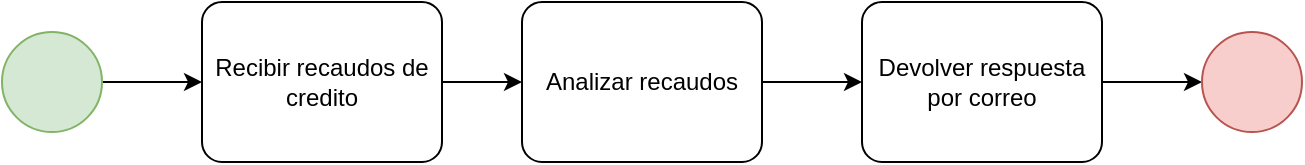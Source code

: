 <mxfile version="14.9.6" type="device"><diagram id="1Jr_-YcgD-ztdFsPZhMB" name="Página-1"><mxGraphModel dx="1113" dy="742" grid="1" gridSize="10" guides="1" tooltips="1" connect="1" arrows="1" fold="1" page="1" pageScale="1" pageWidth="827" pageHeight="1169" math="0" shadow="0"><root><mxCell id="0"/><mxCell id="1" parent="0"/><mxCell id="O_1rt5pnBnrBz1hMN3o--8" style="edgeStyle=orthogonalEdgeStyle;rounded=0;orthogonalLoop=1;jettySize=auto;html=1;" edge="1" parent="1" source="O_1rt5pnBnrBz1hMN3o--1" target="O_1rt5pnBnrBz1hMN3o--4"><mxGeometry relative="1" as="geometry"/></mxCell><mxCell id="O_1rt5pnBnrBz1hMN3o--1" value="" style="points=[[0.145,0.145,0],[0.5,0,0],[0.855,0.145,0],[1,0.5,0],[0.855,0.855,0],[0.5,1,0],[0.145,0.855,0],[0,0.5,0]];shape=mxgraph.bpmn.event;html=1;verticalLabelPosition=bottom;labelBackgroundColor=#ffffff;verticalAlign=top;align=center;perimeter=ellipsePerimeter;outlineConnect=0;aspect=fixed;outline=standard;symbol=general;fillColor=#d5e8d4;strokeColor=#82b366;" vertex="1" parent="1"><mxGeometry x="70" y="240" width="50" height="50" as="geometry"/></mxCell><mxCell id="O_1rt5pnBnrBz1hMN3o--9" style="edgeStyle=orthogonalEdgeStyle;rounded=0;orthogonalLoop=1;jettySize=auto;html=1;" edge="1" parent="1" source="O_1rt5pnBnrBz1hMN3o--4" target="O_1rt5pnBnrBz1hMN3o--5"><mxGeometry relative="1" as="geometry"/></mxCell><mxCell id="O_1rt5pnBnrBz1hMN3o--4" value="Recibir recaudos de credito" style="points=[[0.25,0,0],[0.5,0,0],[0.75,0,0],[1,0.25,0],[1,0.5,0],[1,0.75,0],[0.75,1,0],[0.5,1,0],[0.25,1,0],[0,0.75,0],[0,0.5,0],[0,0.25,0]];shape=mxgraph.bpmn.task;whiteSpace=wrap;rectStyle=rounded;size=10;taskMarker=abstract;" vertex="1" parent="1"><mxGeometry x="170" y="225" width="120" height="80" as="geometry"/></mxCell><mxCell id="O_1rt5pnBnrBz1hMN3o--10" style="edgeStyle=orthogonalEdgeStyle;rounded=0;orthogonalLoop=1;jettySize=auto;html=1;entryX=0;entryY=0.5;entryDx=0;entryDy=0;entryPerimeter=0;" edge="1" parent="1" source="O_1rt5pnBnrBz1hMN3o--5" target="O_1rt5pnBnrBz1hMN3o--6"><mxGeometry relative="1" as="geometry"/></mxCell><mxCell id="O_1rt5pnBnrBz1hMN3o--5" value="Analizar recaudos" style="points=[[0.25,0,0],[0.5,0,0],[0.75,0,0],[1,0.25,0],[1,0.5,0],[1,0.75,0],[0.75,1,0],[0.5,1,0],[0.25,1,0],[0,0.75,0],[0,0.5,0],[0,0.25,0]];shape=mxgraph.bpmn.task;whiteSpace=wrap;rectStyle=rounded;size=10;taskMarker=abstract;" vertex="1" parent="1"><mxGeometry x="330" y="225" width="120" height="80" as="geometry"/></mxCell><mxCell id="O_1rt5pnBnrBz1hMN3o--11" style="edgeStyle=orthogonalEdgeStyle;rounded=0;orthogonalLoop=1;jettySize=auto;html=1;exitX=1;exitY=0.5;exitDx=0;exitDy=0;exitPerimeter=0;" edge="1" parent="1" source="O_1rt5pnBnrBz1hMN3o--6" target="O_1rt5pnBnrBz1hMN3o--7"><mxGeometry relative="1" as="geometry"/></mxCell><mxCell id="O_1rt5pnBnrBz1hMN3o--6" value="Devolver respuesta por correo" style="points=[[0.25,0,0],[0.5,0,0],[0.75,0,0],[1,0.25,0],[1,0.5,0],[1,0.75,0],[0.75,1,0],[0.5,1,0],[0.25,1,0],[0,0.75,0],[0,0.5,0],[0,0.25,0]];shape=mxgraph.bpmn.task;whiteSpace=wrap;rectStyle=rounded;size=10;taskMarker=abstract;" vertex="1" parent="1"><mxGeometry x="500" y="225" width="120" height="80" as="geometry"/></mxCell><mxCell id="O_1rt5pnBnrBz1hMN3o--7" value="" style="points=[[0.145,0.145,0],[0.5,0,0],[0.855,0.145,0],[1,0.5,0],[0.855,0.855,0],[0.5,1,0],[0.145,0.855,0],[0,0.5,0]];shape=mxgraph.bpmn.event;html=1;verticalLabelPosition=bottom;labelBackgroundColor=#ffffff;verticalAlign=top;align=center;perimeter=ellipsePerimeter;outlineConnect=0;aspect=fixed;outline=standard;symbol=general;fillColor=#f8cecc;strokeColor=#b85450;" vertex="1" parent="1"><mxGeometry x="670" y="240" width="50" height="50" as="geometry"/></mxCell></root></mxGraphModel></diagram></mxfile>